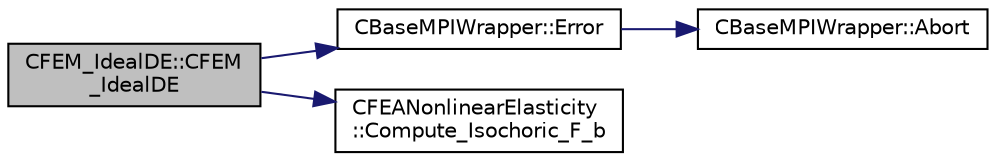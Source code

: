digraph "CFEM_IdealDE::CFEM_IdealDE"
{
  edge [fontname="Helvetica",fontsize="10",labelfontname="Helvetica",labelfontsize="10"];
  node [fontname="Helvetica",fontsize="10",shape=record];
  rankdir="LR";
  Node0 [label="CFEM_IdealDE::CFEM\l_IdealDE",height=0.2,width=0.4,color="black", fillcolor="grey75", style="filled", fontcolor="black"];
  Node0 -> Node1 [color="midnightblue",fontsize="10",style="solid",fontname="Helvetica"];
  Node1 [label="CBaseMPIWrapper::Error",height=0.2,width=0.4,color="black", fillcolor="white", style="filled",URL="$class_c_base_m_p_i_wrapper.html#a04457c47629bda56704e6a8804833eeb"];
  Node1 -> Node2 [color="midnightblue",fontsize="10",style="solid",fontname="Helvetica"];
  Node2 [label="CBaseMPIWrapper::Abort",height=0.2,width=0.4,color="black", fillcolor="white", style="filled",URL="$class_c_base_m_p_i_wrapper.html#a21ef5681e2acb532d345e9bab173ef07"];
  Node0 -> Node3 [color="midnightblue",fontsize="10",style="solid",fontname="Helvetica"];
  Node3 [label="CFEANonlinearElasticity\l::Compute_Isochoric_F_b",height=0.2,width=0.4,color="black", fillcolor="white", style="filled",URL="$class_c_f_e_a_nonlinear_elasticity.html#a11b544effd05a833f4007fadf3196933",tooltip="TODO: Describe what this does. "];
}

